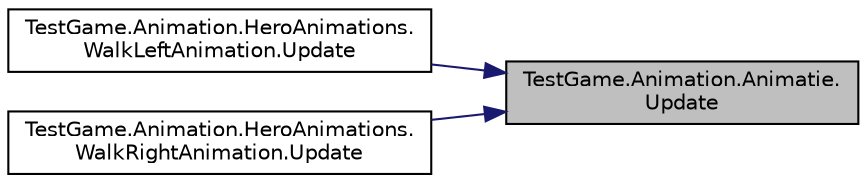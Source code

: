 digraph "TestGame.Animation.Animatie.Update"
{
 // LATEX_PDF_SIZE
  edge [fontname="Helvetica",fontsize="10",labelfontname="Helvetica",labelfontsize="10"];
  node [fontname="Helvetica",fontsize="10",shape=record];
  rankdir="RL";
  Node1 [label="TestGame.Animation.Animatie.\lUpdate",height=0.2,width=0.4,color="black", fillcolor="grey75", style="filled", fontcolor="black",tooltip=" "];
  Node1 -> Node2 [dir="back",color="midnightblue",fontsize="10",style="solid",fontname="Helvetica"];
  Node2 [label="TestGame.Animation.HeroAnimations.\lWalkLeftAnimation.Update",height=0.2,width=0.4,color="black", fillcolor="white", style="filled",URL="$d0/de1/class_test_game_1_1_animation_1_1_hero_animations_1_1_walk_left_animation.html#add2c3d969ea2789c903cfbfc4fdff439",tooltip=" "];
  Node1 -> Node3 [dir="back",color="midnightblue",fontsize="10",style="solid",fontname="Helvetica"];
  Node3 [label="TestGame.Animation.HeroAnimations.\lWalkRightAnimation.Update",height=0.2,width=0.4,color="black", fillcolor="white", style="filled",URL="$d4/dfb/class_test_game_1_1_animation_1_1_hero_animations_1_1_walk_right_animation.html#a7b978c16f91d82d8d11666908468c37e",tooltip=" "];
}
